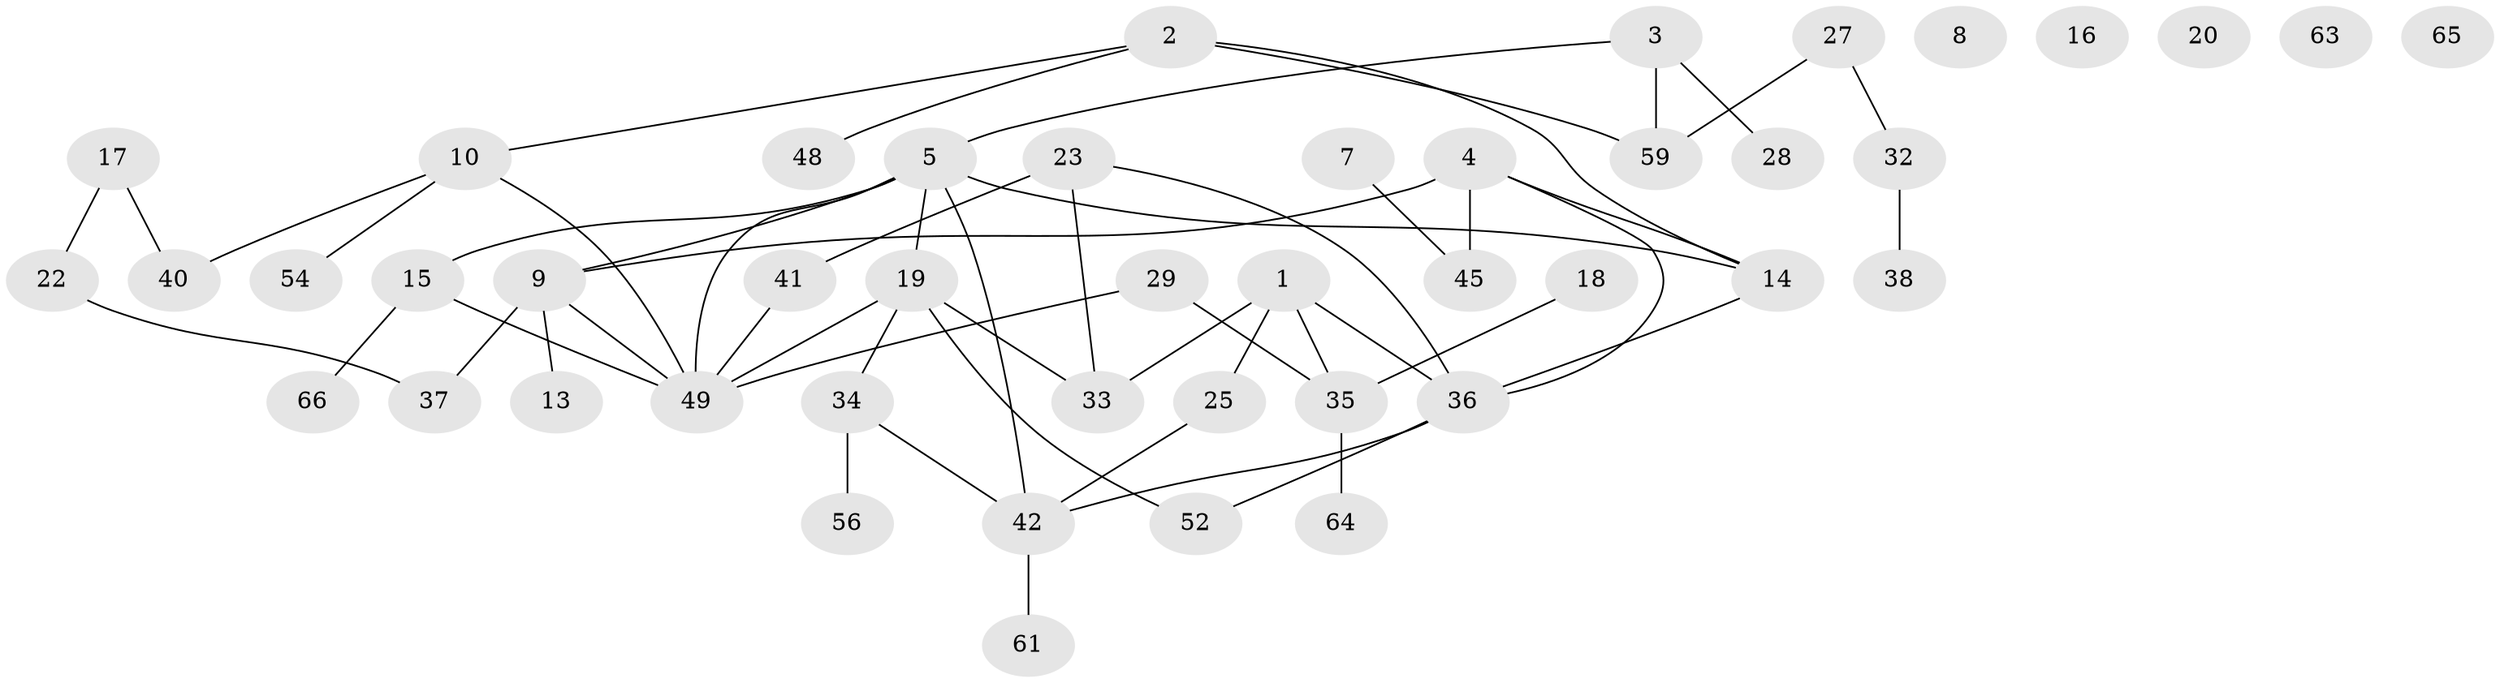 // original degree distribution, {1: 0.21212121212121213, 4: 0.10606060606060606, 3: 0.19696969696969696, 0: 0.07575757575757576, 5: 0.045454545454545456, 2: 0.3333333333333333, 6: 0.030303030303030304}
// Generated by graph-tools (version 1.1) at 2025/41/03/06/25 10:41:24]
// undirected, 45 vertices, 55 edges
graph export_dot {
graph [start="1"]
  node [color=gray90,style=filled];
  1 [super="+11"];
  2 [super="+47"];
  3 [super="+44"];
  4 [super="+6"];
  5 [super="+58"];
  7;
  8;
  9 [super="+12"];
  10 [super="+21"];
  13 [super="+43"];
  14 [super="+46"];
  15 [super="+26"];
  16;
  17;
  18;
  19 [super="+24"];
  20;
  22 [super="+30"];
  23 [super="+50"];
  25;
  27 [super="+60"];
  28 [super="+31"];
  29 [super="+51"];
  32;
  33;
  34;
  35 [super="+57"];
  36 [super="+39"];
  37;
  38;
  40;
  41;
  42 [super="+53"];
  45 [super="+62"];
  48;
  49 [super="+55"];
  52;
  54;
  56;
  59;
  61;
  63;
  64;
  65;
  66;
  1 -- 33;
  1 -- 35;
  1 -- 36;
  1 -- 25;
  2 -- 14;
  2 -- 59;
  2 -- 48;
  2 -- 10;
  3 -- 5;
  3 -- 59;
  3 -- 28;
  4 -- 9;
  4 -- 45;
  4 -- 36;
  4 -- 14;
  5 -- 15;
  5 -- 49;
  5 -- 19;
  5 -- 9;
  5 -- 42;
  5 -- 14;
  7 -- 45;
  9 -- 37;
  9 -- 49;
  9 -- 13;
  10 -- 40;
  10 -- 49;
  10 -- 54;
  14 -- 36;
  15 -- 66;
  15 -- 49;
  17 -- 22;
  17 -- 40;
  18 -- 35;
  19 -- 34;
  19 -- 49;
  19 -- 33;
  19 -- 52;
  22 -- 37;
  23 -- 33;
  23 -- 41;
  23 -- 36;
  25 -- 42;
  27 -- 32;
  27 -- 59;
  29 -- 49;
  29 -- 35;
  32 -- 38;
  34 -- 42;
  34 -- 56;
  35 -- 64;
  36 -- 52;
  36 -- 42;
  41 -- 49;
  42 -- 61;
}
